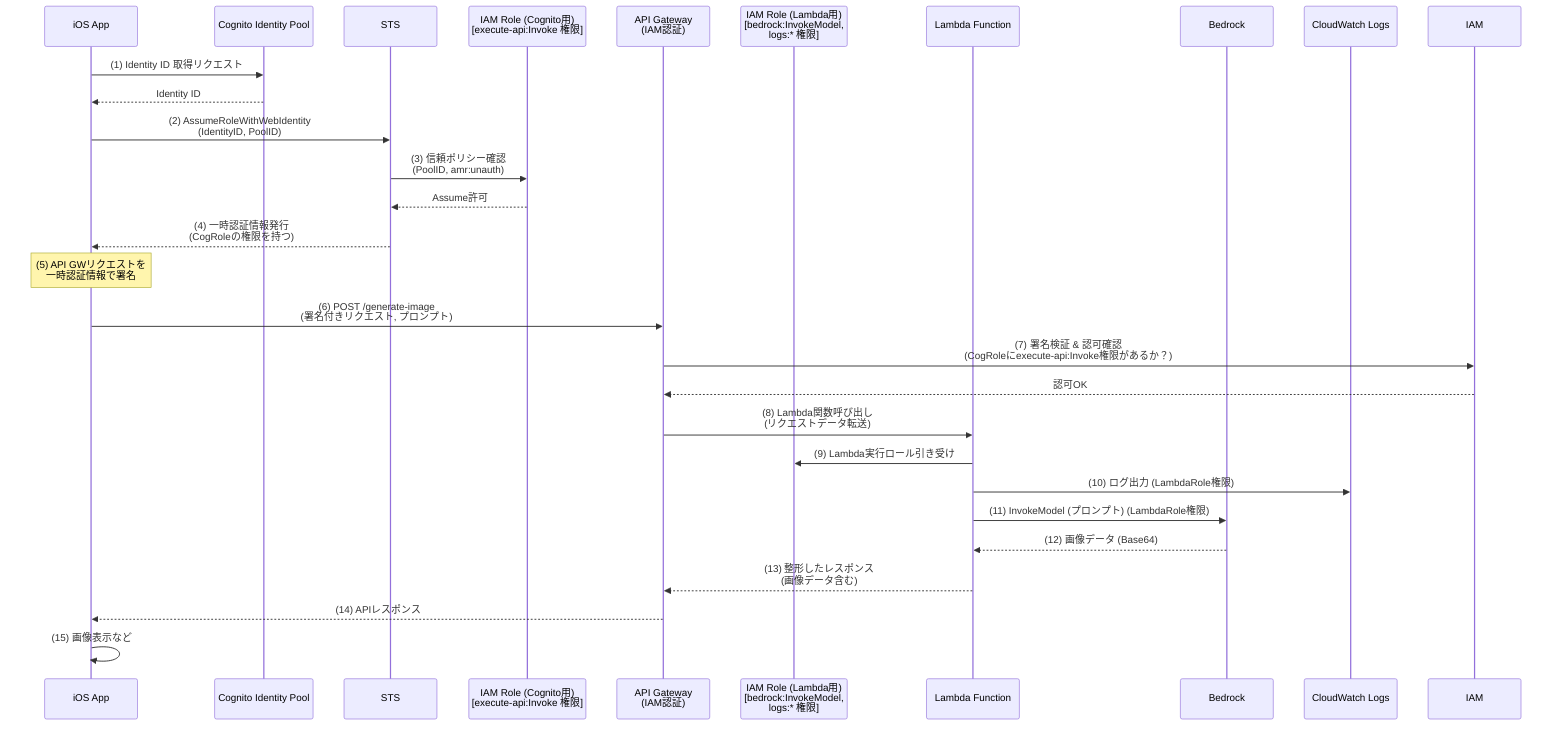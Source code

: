sequenceDiagram
    participant App as iOS App
    participant CogIdP as Cognito Identity Pool
    participant STS
    participant CogRole as IAM Role (Cognito用)<br/>[execute-api:Invoke 権限]
    participant APIGW as API Gateway<br/>(IAM認証)
    participant LambdaRole as IAM Role (Lambda用)<br/>[bedrock:InvokeModel,<br/>logs:* 権限]
    participant Lambda as Lambda Function
    participant Bedrock
    participant CwLogs as CloudWatch Logs
    %% 1. Cognitoから一時認証情報を取得 %%
    App->>CogIdP: (1) Identity ID 取得リクエスト
    CogIdP-->>App: Identity ID
    App->>STS: (2) AssumeRoleWithWebIdentity<br/>(IdentityID, PoolID)
    STS->>CogRole: (3) 信頼ポリシー確認<br/>(PoolID, amr:unauth)
    CogRole-->>STS: Assume許可
    STS-->>App: (4) 一時認証情報発行<br/>(CogRoleの権限を持つ)
    %% 2. API Gateway経由でLambdaを呼び出し %%
    Note over App: (5) API GWリクエストを<br/>一時認証情報で署名
    App->>APIGW: (6) POST /generate-image<br/>(署名付きリクエスト, プロンプト)
    APIGW->>IAM: (7) 署名検証 & 認可確認<br/>(CogRoleにexecute-api:Invoke権限があるか？)
    IAM-->>APIGW: 認可OK
    APIGW->>Lambda: (8) Lambda関数呼び出し<br/>(リクエストデータ転送)
    %% 3. Lambda関数内でBedrockを呼び出し %%
    Lambda->>LambdaRole: (9) Lambda実行ロール引き受け
    Lambda->>CwLogs: (10) ログ出力 (LambdaRole権限)
    Lambda->>Bedrock: (11) InvokeModel (プロンプト) (LambdaRole権限)
    Bedrock-->>Lambda: (12) 画像データ (Base64)
    Lambda-->>APIGW: (13) 整形したレスポンス<br/>(画像データ含む)
    %% 4. レスポンスをアプリに返す %%
    APIGW-->>App: (14) APIレスポンス
    App->>App: (15) 画像表示など